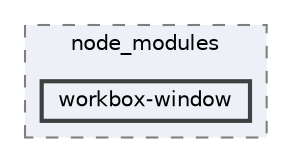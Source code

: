 digraph "pkiclassroomrescheduler/src/main/frontend/node_modules/workbox-window"
{
 // LATEX_PDF_SIZE
  bgcolor="transparent";
  edge [fontname=Helvetica,fontsize=10,labelfontname=Helvetica,labelfontsize=10];
  node [fontname=Helvetica,fontsize=10,shape=box,height=0.2,width=0.4];
  compound=true
  subgraph clusterdir_72953eda66ccb3a2722c28e1c3e6c23b {
    graph [ bgcolor="#edf0f7", pencolor="grey50", label="node_modules", fontname=Helvetica,fontsize=10 style="filled,dashed", URL="dir_72953eda66ccb3a2722c28e1c3e6c23b.html",tooltip=""]
  dir_67d56b70ea259b751803f6b352c08ccb [label="workbox-window", fillcolor="#edf0f7", color="grey25", style="filled,bold", URL="dir_67d56b70ea259b751803f6b352c08ccb.html",tooltip=""];
  }
}
